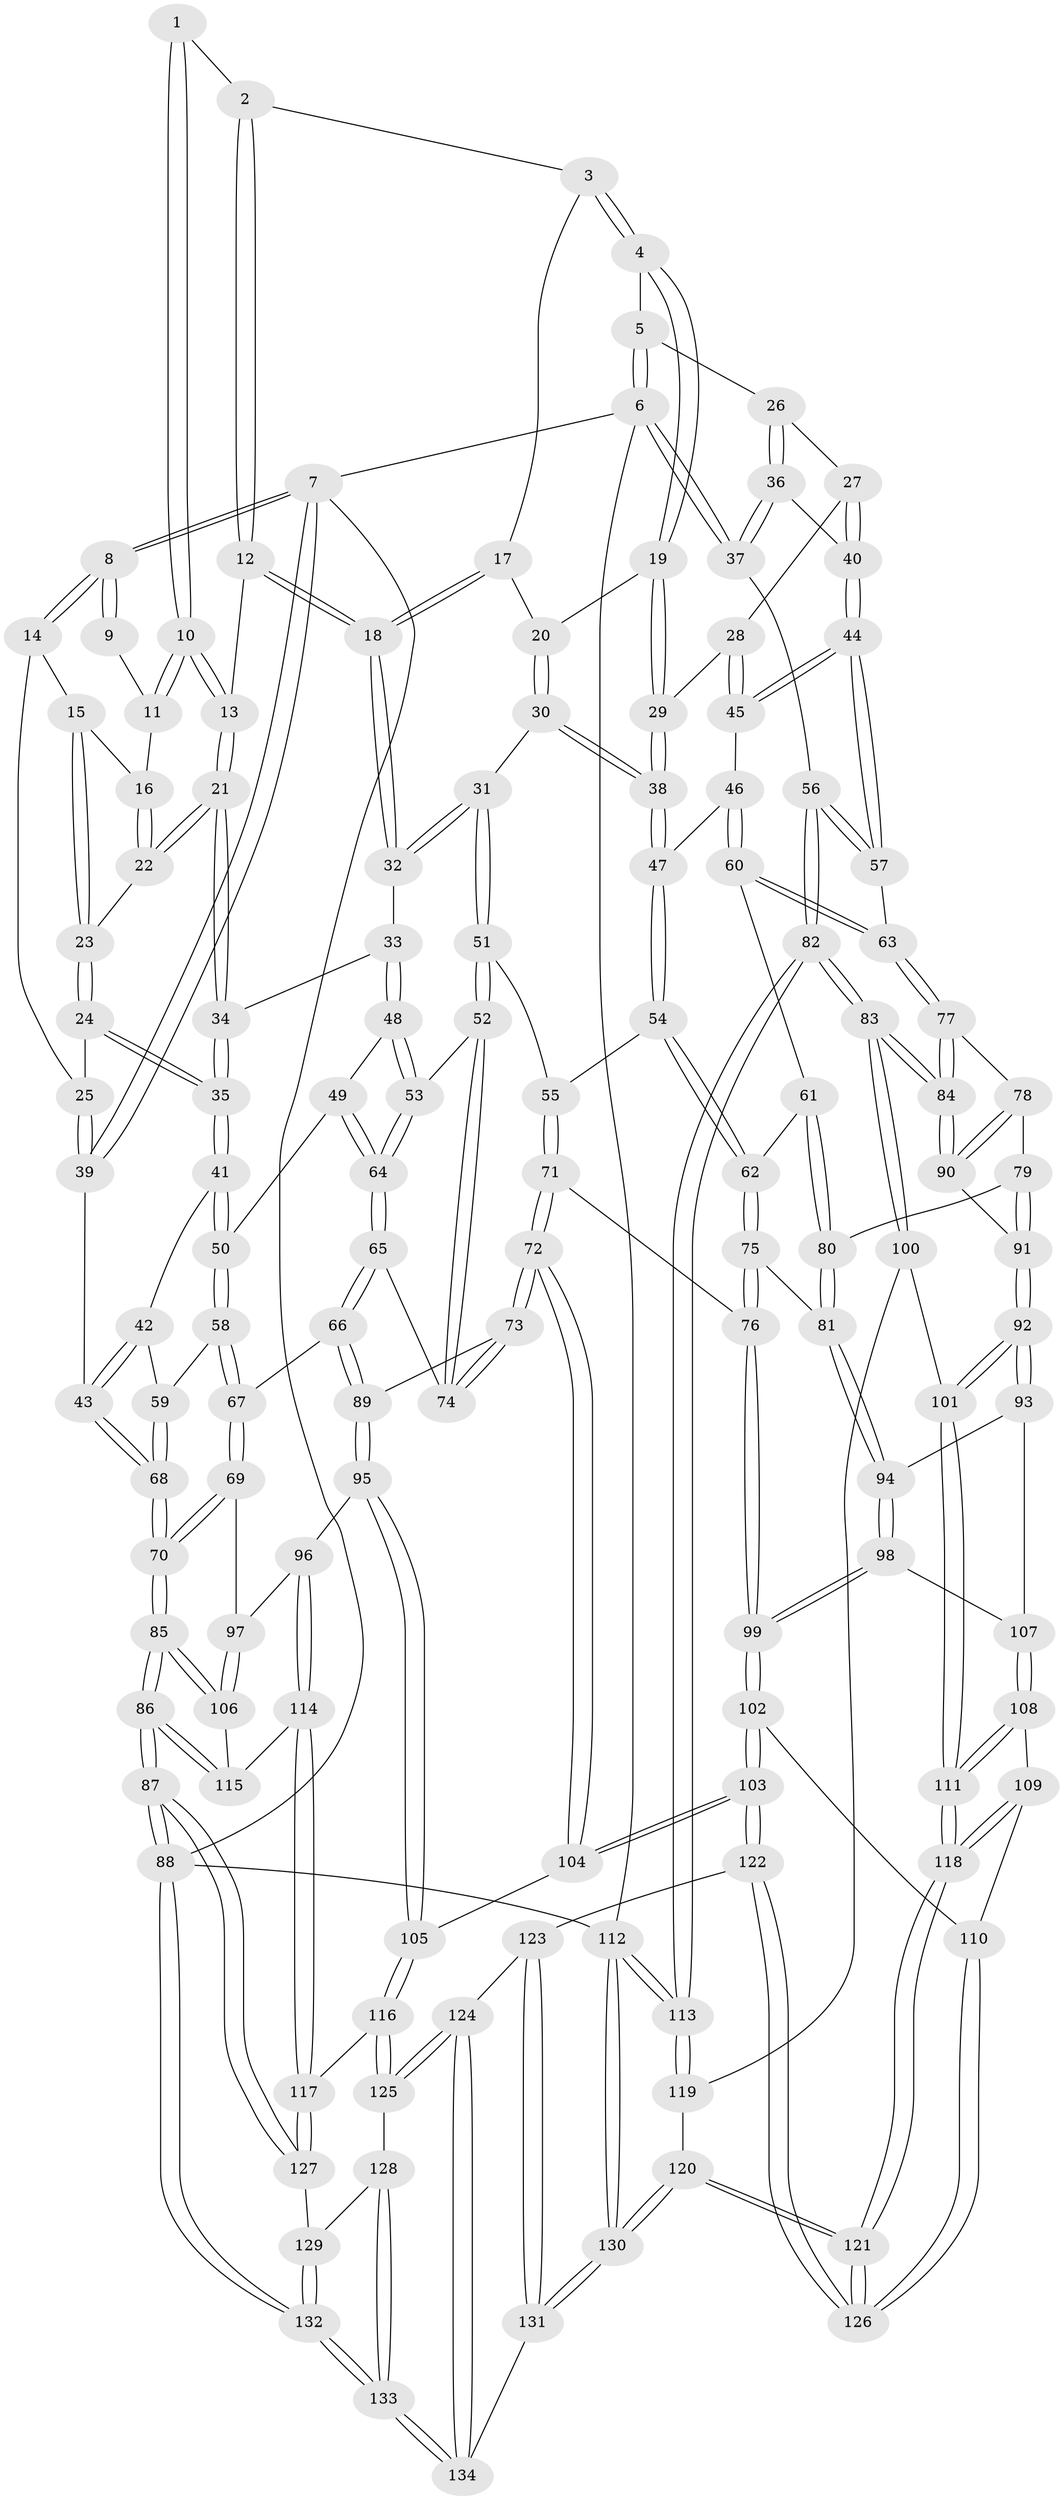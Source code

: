 // coarse degree distribution, {6: 0.10752688172043011, 2: 0.010752688172043012, 5: 0.45161290322580644, 4: 0.27956989247311825, 3: 0.11827956989247312, 7: 0.03225806451612903}
// Generated by graph-tools (version 1.1) at 2025/04/03/04/25 22:04:50]
// undirected, 134 vertices, 332 edges
graph export_dot {
graph [start="1"]
  node [color=gray90,style=filled];
  1 [pos="+0.2960009817085867+0"];
  2 [pos="+0.4405345756536855+0"];
  3 [pos="+0.5990951333181066+0"];
  4 [pos="+0.7916752364577252+0"];
  5 [pos="+0.8745646916428038+0"];
  6 [pos="+1+0"];
  7 [pos="+0+0"];
  8 [pos="+0+0"];
  9 [pos="+0.29372660300184184+0"];
  10 [pos="+0.26942983416764693+0.09475925999407406"];
  11 [pos="+0.19242333088148564+0.0631292677189999"];
  12 [pos="+0.38182391227689105+0.07356213459554535"];
  13 [pos="+0.2778427734674039+0.12286693733584693"];
  14 [pos="+0.025311326458900132+0"];
  15 [pos="+0.049782192770197096+0.004375268771448499"];
  16 [pos="+0.1121609347194816+0.05326334101205876"];
  17 [pos="+0.5609409963830326+0"];
  18 [pos="+0.4597025101675305+0.1623257880947243"];
  19 [pos="+0.7659807391594136+0.13758123041493495"];
  20 [pos="+0.5842933603018854+0.13396618694126775"];
  21 [pos="+0.2683452179186647+0.1816328375669226"];
  22 [pos="+0.14588565988193844+0.11012037359881095"];
  23 [pos="+0.11172147327405585+0.19800808905883463"];
  24 [pos="+0.10886850882305+0.24258457322214758"];
  25 [pos="+0.07830795449502241+0.23110851337762117"];
  26 [pos="+0.9624224032994201+0.1991452000022073"];
  27 [pos="+0.8179806575889059+0.21176165133090294"];
  28 [pos="+0.7923154732633622+0.2043755181010158"];
  29 [pos="+0.7660884493112063+0.19197158677801748"];
  30 [pos="+0.5592168297146446+0.26525029093511926"];
  31 [pos="+0.5474446315680849+0.26481618026678955"];
  32 [pos="+0.45700805476115464+0.21326400043756752"];
  33 [pos="+0.33152420593486276+0.2504971317653011"];
  34 [pos="+0.2736202039620545+0.21962529973745815"];
  35 [pos="+0.1489861845677354+0.2799115818626827"];
  36 [pos="+1+0.25768669228354085"];
  37 [pos="+1+0.29539493266453226"];
  38 [pos="+0.6682675031511953+0.29832709453571726"];
  39 [pos="+0+0.1614980021416848"];
  40 [pos="+0.9044293851727979+0.2994258280594129"];
  41 [pos="+0.1371347903009593+0.32186465625889427"];
  42 [pos="+0.10082203894410961+0.3437580323624748"];
  43 [pos="+0+0.19388344183162332"];
  44 [pos="+0.8969449177827273+0.4130719877484232"];
  45 [pos="+0.8724036317030922+0.3935109102050355"];
  46 [pos="+0.7046915643893528+0.32842756147043317"];
  47 [pos="+0.6694840418132021+0.3041696637627337"];
  48 [pos="+0.34946356826657626+0.40718179818274214"];
  49 [pos="+0.18832217021300013+0.40483031306541256"];
  50 [pos="+0.17540699743903312+0.38778007426691447"];
  51 [pos="+0.4537046271228669+0.4230332946642109"];
  52 [pos="+0.3868362332628731+0.45006289364510604"];
  53 [pos="+0.35618049687990416+0.4175413223752185"];
  54 [pos="+0.648250009911434+0.4157456804763686"];
  55 [pos="+0.553057893423988+0.45976361698366097"];
  56 [pos="+1+0.5187334952563467"];
  57 [pos="+0.9120901833584196+0.44059196232363934"];
  58 [pos="+0.08789555090088429+0.47143844553791253"];
  59 [pos="+0.03270506433313243+0.41433953304357607"];
  60 [pos="+0.8090357106710834+0.45995699645560495"];
  61 [pos="+0.7678834587956671+0.48630711729276915"];
  62 [pos="+0.6626540904862439+0.44781607238014537"];
  63 [pos="+0.8811047680310694+0.45497135455876336"];
  64 [pos="+0.1831429366451185+0.5167450500140617"];
  65 [pos="+0.17733060755968935+0.5368880008028607"];
  66 [pos="+0.1669729299715591+0.5564041917505695"];
  67 [pos="+0.1371729932738009+0.5548456893262231"];
  68 [pos="+0+0.48765098333132206"];
  69 [pos="+0.03417996711571952+0.5935839418267004"];
  70 [pos="+0+0.6182300354541497"];
  71 [pos="+0.5364898495027636+0.5987922295620253"];
  72 [pos="+0.4131874052694184+0.5990266578237871"];
  73 [pos="+0.4005949318731164+0.5849475613703002"];
  74 [pos="+0.3857281757446885+0.48282681644986836"];
  75 [pos="+0.6576456153028655+0.5733241053982414"];
  76 [pos="+0.5530577888098492+0.6067796432154317"];
  77 [pos="+0.8223996066505935+0.5623053358919643"];
  78 [pos="+0.7836807286956337+0.5763412176891587"];
  79 [pos="+0.7735177633464442+0.5789612581711199"];
  80 [pos="+0.7655111790371838+0.5778751318738914"];
  81 [pos="+0.7104826068700428+0.6041950377006899"];
  82 [pos="+1+0.6220285905656903"];
  83 [pos="+1+0.6268757322972415"];
  84 [pos="+0.9266084909267083+0.6169065744483554"];
  85 [pos="+0+0.6690598159658093"];
  86 [pos="+0+1"];
  87 [pos="+0+1"];
  88 [pos="+0+1"];
  89 [pos="+0.21383617003985+0.6181349660016342"];
  90 [pos="+0.871346784486285+0.6348684631748768"];
  91 [pos="+0.8284851845181599+0.655792850799424"];
  92 [pos="+0.7946536005638403+0.7371691821329122"];
  93 [pos="+0.7705751453274715+0.7186565939842838"];
  94 [pos="+0.7116079327629236+0.6151760032910957"];
  95 [pos="+0.2070270940002107+0.6871249464724493"];
  96 [pos="+0.16509863170087163+0.7284469324378033"];
  97 [pos="+0.11590715539805133+0.7065242532336473"];
  98 [pos="+0.6396362615315766+0.7285531819328817"];
  99 [pos="+0.583687370081625+0.7246752552139377"];
  100 [pos="+0.8471988145584057+0.7741215234298396"];
  101 [pos="+0.8112362243136376+0.7701080372998699"];
  102 [pos="+0.547132684427382+0.773762214301378"];
  103 [pos="+0.45216390319609523+0.8002773021512429"];
  104 [pos="+0.39607202281576864+0.7558213511812427"];
  105 [pos="+0.3375124557675796+0.7736424320712104"];
  106 [pos="+0+0.732366629683633"];
  107 [pos="+0.6472667451537849+0.733837729911056"];
  108 [pos="+0.6799159633665236+0.7952915834341554"];
  109 [pos="+0.6492917819782597+0.8276058362806202"];
  110 [pos="+0.5868147673486127+0.8237349030491466"];
  111 [pos="+0.7689508620026005+0.8188314607081985"];
  112 [pos="+1+1"];
  113 [pos="+1+1"];
  114 [pos="+0.14079064550851356+0.8160871900955224"];
  115 [pos="+0.10128620998180742+0.8152260700877392"];
  116 [pos="+0.27836148198078114+0.8569041740671687"];
  117 [pos="+0.1570556176184041+0.8396425258196043"];
  118 [pos="+0.7202566162107776+1"];
  119 [pos="+0.8884526035975449+0.8486474898215108"];
  120 [pos="+0.7186488000243185+1"];
  121 [pos="+0.7161080724695751+1"];
  122 [pos="+0.4561119071243448+0.8651905705014865"];
  123 [pos="+0.45261164434211104+0.8706863980190769"];
  124 [pos="+0.33350417548633027+0.9925622272671883"];
  125 [pos="+0.3034240372673974+0.9396697962163795"];
  126 [pos="+0.5924280310007675+0.9561128955206225"];
  127 [pos="+0.14639613009043523+0.897987952824046"];
  128 [pos="+0.1987530463101149+0.937327660620391"];
  129 [pos="+0.1527654298716424+0.9074282180685345"];
  130 [pos="+0.7261349978741566+1"];
  131 [pos="+0.5226836383352139+1"];
  132 [pos="+0.2180760204121448+1"];
  133 [pos="+0.2354777487981441+1"];
  134 [pos="+0.33221186577819867+1"];
  1 -- 2;
  1 -- 10;
  1 -- 10;
  2 -- 3;
  2 -- 12;
  2 -- 12;
  3 -- 4;
  3 -- 4;
  3 -- 17;
  4 -- 5;
  4 -- 19;
  4 -- 19;
  5 -- 6;
  5 -- 6;
  5 -- 26;
  6 -- 7;
  6 -- 37;
  6 -- 37;
  6 -- 112;
  7 -- 8;
  7 -- 8;
  7 -- 39;
  7 -- 39;
  7 -- 88;
  8 -- 9;
  8 -- 9;
  8 -- 14;
  8 -- 14;
  9 -- 11;
  10 -- 11;
  10 -- 11;
  10 -- 13;
  10 -- 13;
  11 -- 16;
  12 -- 13;
  12 -- 18;
  12 -- 18;
  13 -- 21;
  13 -- 21;
  14 -- 15;
  14 -- 25;
  15 -- 16;
  15 -- 23;
  15 -- 23;
  16 -- 22;
  16 -- 22;
  17 -- 18;
  17 -- 18;
  17 -- 20;
  18 -- 32;
  18 -- 32;
  19 -- 20;
  19 -- 29;
  19 -- 29;
  20 -- 30;
  20 -- 30;
  21 -- 22;
  21 -- 22;
  21 -- 34;
  21 -- 34;
  22 -- 23;
  23 -- 24;
  23 -- 24;
  24 -- 25;
  24 -- 35;
  24 -- 35;
  25 -- 39;
  25 -- 39;
  26 -- 27;
  26 -- 36;
  26 -- 36;
  27 -- 28;
  27 -- 40;
  27 -- 40;
  28 -- 29;
  28 -- 45;
  28 -- 45;
  29 -- 38;
  29 -- 38;
  30 -- 31;
  30 -- 38;
  30 -- 38;
  31 -- 32;
  31 -- 32;
  31 -- 51;
  31 -- 51;
  32 -- 33;
  33 -- 34;
  33 -- 48;
  33 -- 48;
  34 -- 35;
  34 -- 35;
  35 -- 41;
  35 -- 41;
  36 -- 37;
  36 -- 37;
  36 -- 40;
  37 -- 56;
  38 -- 47;
  38 -- 47;
  39 -- 43;
  40 -- 44;
  40 -- 44;
  41 -- 42;
  41 -- 50;
  41 -- 50;
  42 -- 43;
  42 -- 43;
  42 -- 59;
  43 -- 68;
  43 -- 68;
  44 -- 45;
  44 -- 45;
  44 -- 57;
  44 -- 57;
  45 -- 46;
  46 -- 47;
  46 -- 60;
  46 -- 60;
  47 -- 54;
  47 -- 54;
  48 -- 49;
  48 -- 53;
  48 -- 53;
  49 -- 50;
  49 -- 64;
  49 -- 64;
  50 -- 58;
  50 -- 58;
  51 -- 52;
  51 -- 52;
  51 -- 55;
  52 -- 53;
  52 -- 74;
  52 -- 74;
  53 -- 64;
  53 -- 64;
  54 -- 55;
  54 -- 62;
  54 -- 62;
  55 -- 71;
  55 -- 71;
  56 -- 57;
  56 -- 57;
  56 -- 82;
  56 -- 82;
  57 -- 63;
  58 -- 59;
  58 -- 67;
  58 -- 67;
  59 -- 68;
  59 -- 68;
  60 -- 61;
  60 -- 63;
  60 -- 63;
  61 -- 62;
  61 -- 80;
  61 -- 80;
  62 -- 75;
  62 -- 75;
  63 -- 77;
  63 -- 77;
  64 -- 65;
  64 -- 65;
  65 -- 66;
  65 -- 66;
  65 -- 74;
  66 -- 67;
  66 -- 89;
  66 -- 89;
  67 -- 69;
  67 -- 69;
  68 -- 70;
  68 -- 70;
  69 -- 70;
  69 -- 70;
  69 -- 97;
  70 -- 85;
  70 -- 85;
  71 -- 72;
  71 -- 72;
  71 -- 76;
  72 -- 73;
  72 -- 73;
  72 -- 104;
  72 -- 104;
  73 -- 74;
  73 -- 74;
  73 -- 89;
  75 -- 76;
  75 -- 76;
  75 -- 81;
  76 -- 99;
  76 -- 99;
  77 -- 78;
  77 -- 84;
  77 -- 84;
  78 -- 79;
  78 -- 90;
  78 -- 90;
  79 -- 80;
  79 -- 91;
  79 -- 91;
  80 -- 81;
  80 -- 81;
  81 -- 94;
  81 -- 94;
  82 -- 83;
  82 -- 83;
  82 -- 113;
  82 -- 113;
  83 -- 84;
  83 -- 84;
  83 -- 100;
  83 -- 100;
  84 -- 90;
  84 -- 90;
  85 -- 86;
  85 -- 86;
  85 -- 106;
  85 -- 106;
  86 -- 87;
  86 -- 87;
  86 -- 115;
  86 -- 115;
  87 -- 88;
  87 -- 88;
  87 -- 127;
  87 -- 127;
  88 -- 132;
  88 -- 132;
  88 -- 112;
  89 -- 95;
  89 -- 95;
  90 -- 91;
  91 -- 92;
  91 -- 92;
  92 -- 93;
  92 -- 93;
  92 -- 101;
  92 -- 101;
  93 -- 94;
  93 -- 107;
  94 -- 98;
  94 -- 98;
  95 -- 96;
  95 -- 105;
  95 -- 105;
  96 -- 97;
  96 -- 114;
  96 -- 114;
  97 -- 106;
  97 -- 106;
  98 -- 99;
  98 -- 99;
  98 -- 107;
  99 -- 102;
  99 -- 102;
  100 -- 101;
  100 -- 119;
  101 -- 111;
  101 -- 111;
  102 -- 103;
  102 -- 103;
  102 -- 110;
  103 -- 104;
  103 -- 104;
  103 -- 122;
  103 -- 122;
  104 -- 105;
  105 -- 116;
  105 -- 116;
  106 -- 115;
  107 -- 108;
  107 -- 108;
  108 -- 109;
  108 -- 111;
  108 -- 111;
  109 -- 110;
  109 -- 118;
  109 -- 118;
  110 -- 126;
  110 -- 126;
  111 -- 118;
  111 -- 118;
  112 -- 113;
  112 -- 113;
  112 -- 130;
  112 -- 130;
  113 -- 119;
  113 -- 119;
  114 -- 115;
  114 -- 117;
  114 -- 117;
  116 -- 117;
  116 -- 125;
  116 -- 125;
  117 -- 127;
  117 -- 127;
  118 -- 121;
  118 -- 121;
  119 -- 120;
  120 -- 121;
  120 -- 121;
  120 -- 130;
  120 -- 130;
  121 -- 126;
  121 -- 126;
  122 -- 123;
  122 -- 126;
  122 -- 126;
  123 -- 124;
  123 -- 131;
  123 -- 131;
  124 -- 125;
  124 -- 125;
  124 -- 134;
  124 -- 134;
  125 -- 128;
  127 -- 129;
  128 -- 129;
  128 -- 133;
  128 -- 133;
  129 -- 132;
  129 -- 132;
  130 -- 131;
  130 -- 131;
  131 -- 134;
  132 -- 133;
  132 -- 133;
  133 -- 134;
  133 -- 134;
}
